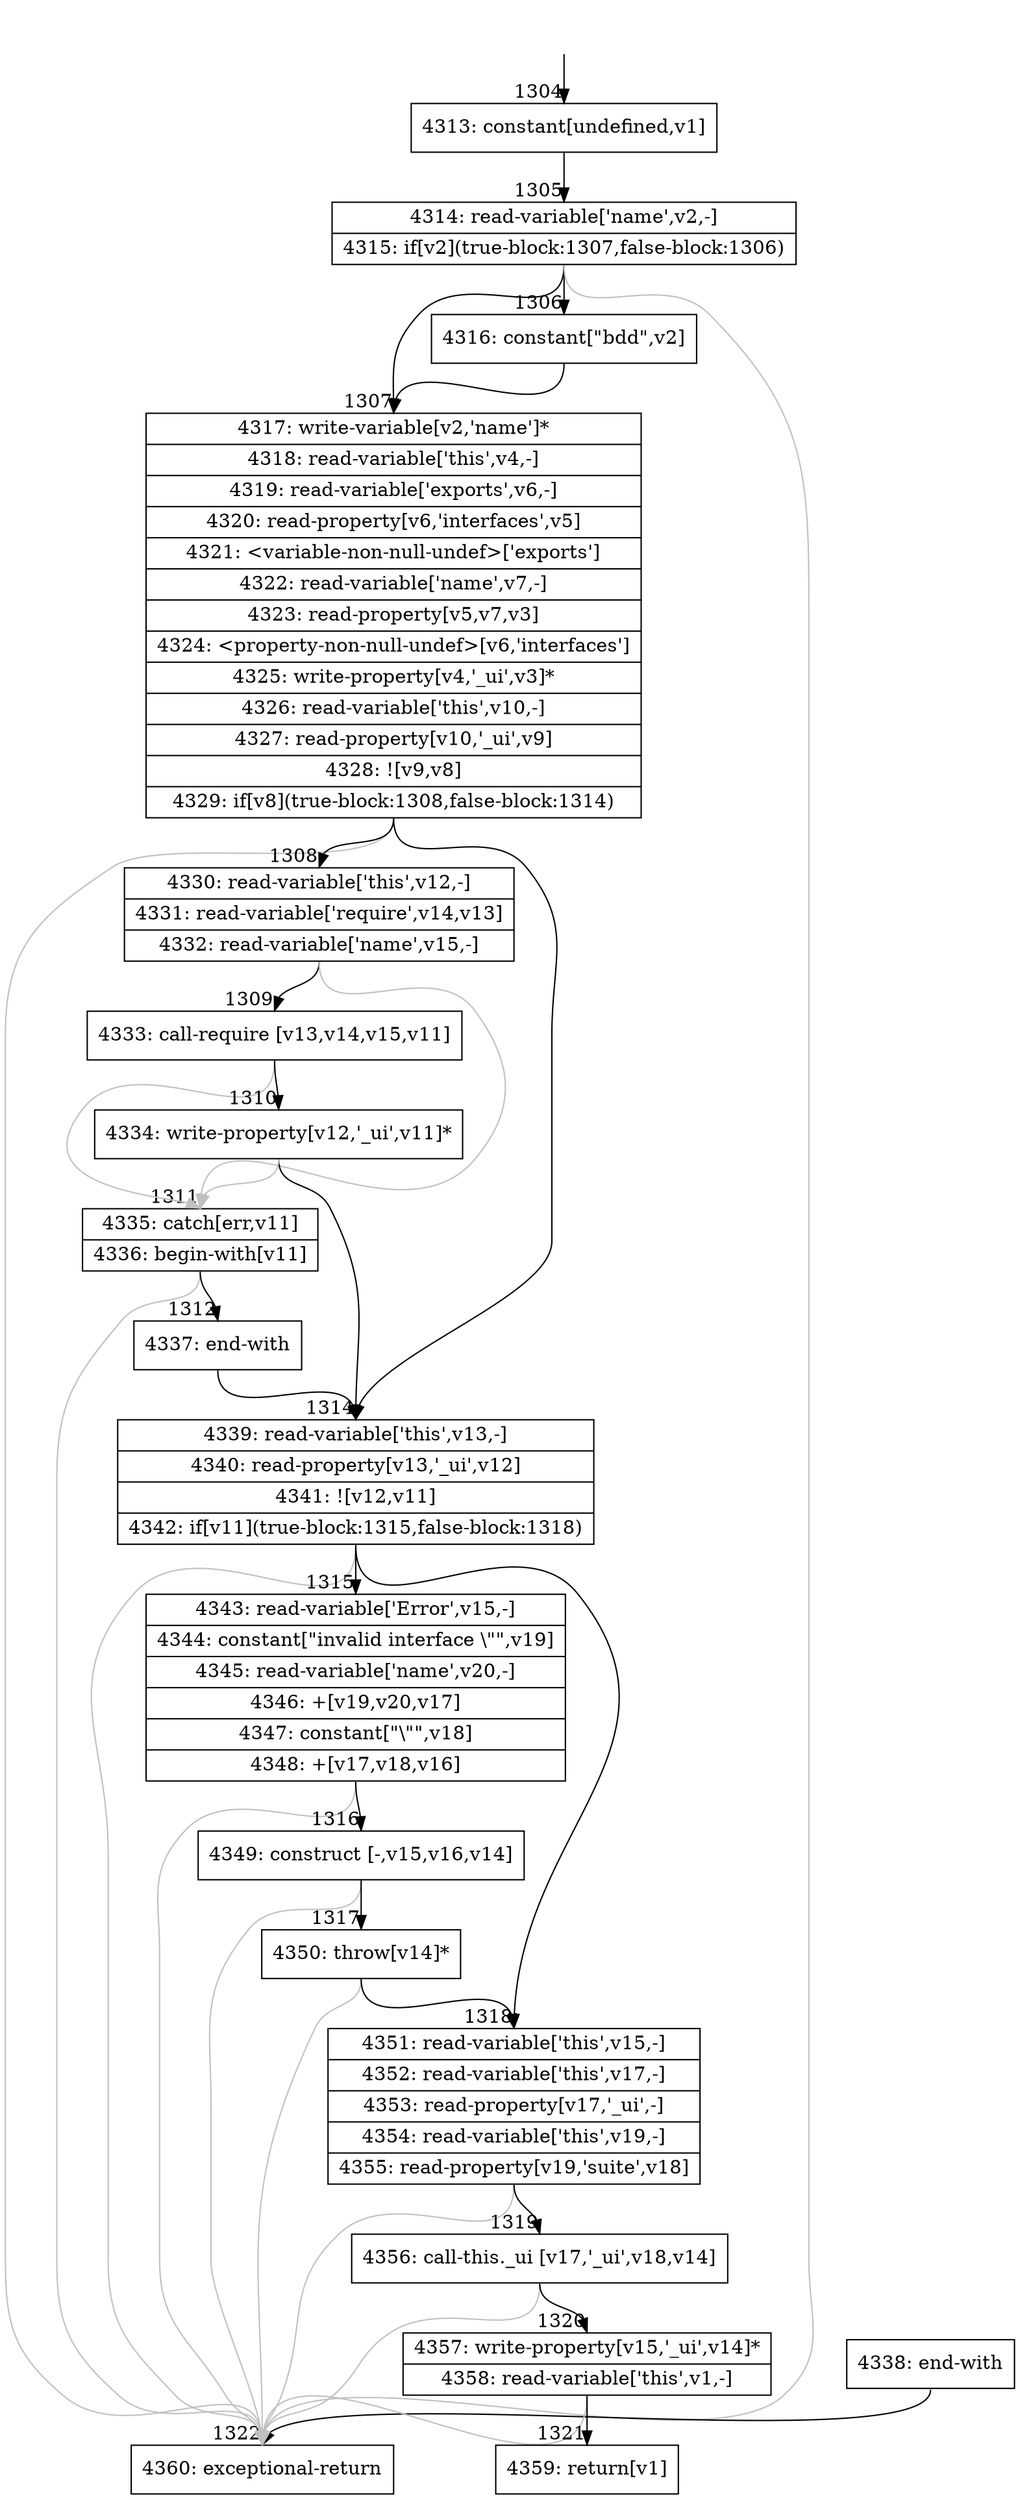 digraph {
rankdir="TD"
BB_entry121[shape=none,label=""];
BB_entry121 -> BB1304 [tailport=s, headport=n, headlabel="    1304"]
BB1304 [shape=record label="{4313: constant[undefined,v1]}" ] 
BB1304 -> BB1305 [tailport=s, headport=n, headlabel="      1305"]
BB1305 [shape=record label="{4314: read-variable['name',v2,-]|4315: if[v2](true-block:1307,false-block:1306)}" ] 
BB1305 -> BB1307 [tailport=s, headport=n, headlabel="      1307"]
BB1305 -> BB1306 [tailport=s, headport=n, headlabel="      1306"]
BB1305 -> BB1322 [tailport=s, headport=n, color=gray, headlabel="      1322"]
BB1306 [shape=record label="{4316: constant[\"bdd\",v2]}" ] 
BB1306 -> BB1307 [tailport=s, headport=n]
BB1307 [shape=record label="{4317: write-variable[v2,'name']*|4318: read-variable['this',v4,-]|4319: read-variable['exports',v6,-]|4320: read-property[v6,'interfaces',v5]|4321: \<variable-non-null-undef\>['exports']|4322: read-variable['name',v7,-]|4323: read-property[v5,v7,v3]|4324: \<property-non-null-undef\>[v6,'interfaces']|4325: write-property[v4,'_ui',v3]*|4326: read-variable['this',v10,-]|4327: read-property[v10,'_ui',v9]|4328: ![v9,v8]|4329: if[v8](true-block:1308,false-block:1314)}" ] 
BB1307 -> BB1308 [tailport=s, headport=n, headlabel="      1308"]
BB1307 -> BB1314 [tailport=s, headport=n, headlabel="      1314"]
BB1307 -> BB1322 [tailport=s, headport=n, color=gray]
BB1308 [shape=record label="{4330: read-variable['this',v12,-]|4331: read-variable['require',v14,v13]|4332: read-variable['name',v15,-]}" ] 
BB1308 -> BB1309 [tailport=s, headport=n, headlabel="      1309"]
BB1308 -> BB1311 [tailport=s, headport=n, color=gray, headlabel="      1311"]
BB1309 [shape=record label="{4333: call-require [v13,v14,v15,v11]}" ] 
BB1309 -> BB1310 [tailport=s, headport=n, headlabel="      1310"]
BB1309 -> BB1311 [tailport=s, headport=n, color=gray]
BB1310 [shape=record label="{4334: write-property[v12,'_ui',v11]*}" ] 
BB1310 -> BB1314 [tailport=s, headport=n]
BB1310 -> BB1311 [tailport=s, headport=n, color=gray]
BB1311 [shape=record label="{4335: catch[err,v11]|4336: begin-with[v11]}" ] 
BB1311 -> BB1312 [tailport=s, headport=n, headlabel="      1312"]
BB1311 -> BB1322 [tailport=s, headport=n, color=gray]
BB1312 [shape=record label="{4337: end-with}" ] 
BB1312 -> BB1314 [tailport=s, headport=n]
BB1313 [shape=record label="{4338: end-with}" ] 
BB1313 -> BB1322 [tailport=s, headport=n]
BB1314 [shape=record label="{4339: read-variable['this',v13,-]|4340: read-property[v13,'_ui',v12]|4341: ![v12,v11]|4342: if[v11](true-block:1315,false-block:1318)}" ] 
BB1314 -> BB1315 [tailport=s, headport=n, headlabel="      1315"]
BB1314 -> BB1318 [tailport=s, headport=n, headlabel="      1318"]
BB1314 -> BB1322 [tailport=s, headport=n, color=gray]
BB1315 [shape=record label="{4343: read-variable['Error',v15,-]|4344: constant[\"invalid interface \\\"\",v19]|4345: read-variable['name',v20,-]|4346: +[v19,v20,v17]|4347: constant[\"\\\"\",v18]|4348: +[v17,v18,v16]}" ] 
BB1315 -> BB1316 [tailport=s, headport=n, headlabel="      1316"]
BB1315 -> BB1322 [tailport=s, headport=n, color=gray]
BB1316 [shape=record label="{4349: construct [-,v15,v16,v14]}" ] 
BB1316 -> BB1317 [tailport=s, headport=n, headlabel="      1317"]
BB1316 -> BB1322 [tailport=s, headport=n, color=gray]
BB1317 [shape=record label="{4350: throw[v14]*}" ] 
BB1317 -> BB1318 [tailport=s, headport=n]
BB1317 -> BB1322 [tailport=s, headport=n, color=gray]
BB1318 [shape=record label="{4351: read-variable['this',v15,-]|4352: read-variable['this',v17,-]|4353: read-property[v17,'_ui',-]|4354: read-variable['this',v19,-]|4355: read-property[v19,'suite',v18]}" ] 
BB1318 -> BB1319 [tailport=s, headport=n, headlabel="      1319"]
BB1318 -> BB1322 [tailport=s, headport=n, color=gray]
BB1319 [shape=record label="{4356: call-this._ui [v17,'_ui',v18,v14]}" ] 
BB1319 -> BB1320 [tailport=s, headport=n, headlabel="      1320"]
BB1319 -> BB1322 [tailport=s, headport=n, color=gray]
BB1320 [shape=record label="{4357: write-property[v15,'_ui',v14]*|4358: read-variable['this',v1,-]}" ] 
BB1320 -> BB1321 [tailport=s, headport=n, headlabel="      1321"]
BB1320 -> BB1322 [tailport=s, headport=n, color=gray]
BB1321 [shape=record label="{4359: return[v1]}" ] 
BB1322 [shape=record label="{4360: exceptional-return}" ] 
//#$~ 1580
}
